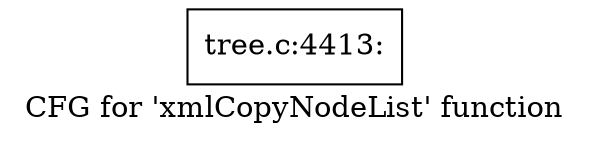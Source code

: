 digraph "CFG for 'xmlCopyNodeList' function" {
	label="CFG for 'xmlCopyNodeList' function";

	Node0x44afc00 [shape=record,label="{tree.c:4413:}"];
}

